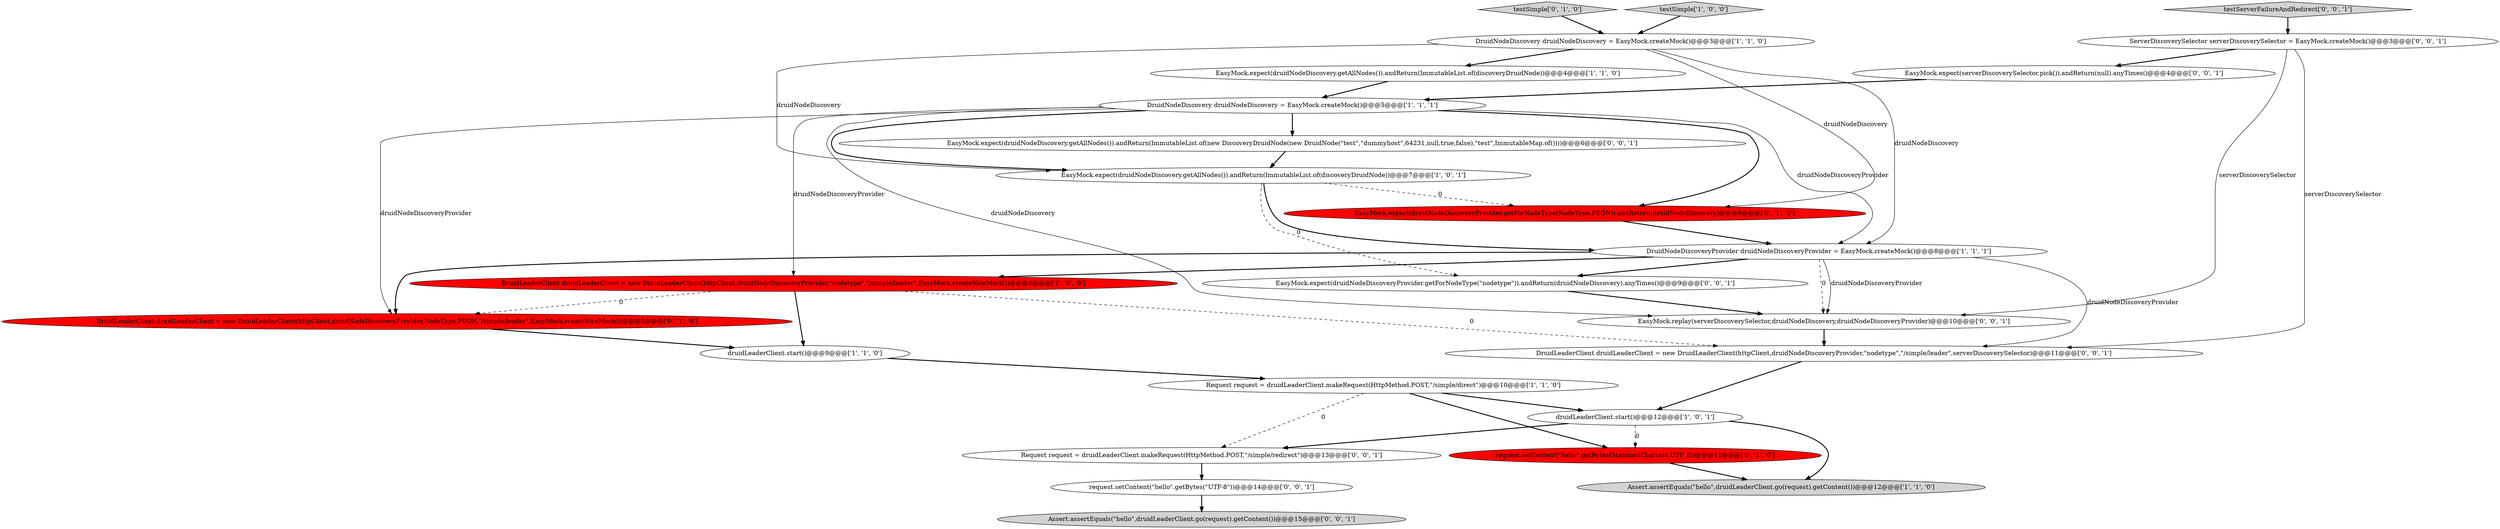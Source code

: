 digraph {
17 [style = filled, label = "Request request = druidLeaderClient.makeRequest(HttpMethod.POST,\"/simple/redirect\")@@@13@@@['0', '0', '1']", fillcolor = white, shape = ellipse image = "AAA0AAABBB3BBB"];
18 [style = filled, label = "EasyMock.expect(druidNodeDiscoveryProvider.getForNodeType(\"nodetype\")).andReturn(druidNodeDiscovery).anyTimes()@@@9@@@['0', '0', '1']", fillcolor = white, shape = ellipse image = "AAA0AAABBB3BBB"];
0 [style = filled, label = "Request request = druidLeaderClient.makeRequest(HttpMethod.POST,\"/simple/direct\")@@@10@@@['1', '1', '0']", fillcolor = white, shape = ellipse image = "AAA0AAABBB1BBB"];
14 [style = filled, label = "testSimple['0', '1', '0']", fillcolor = lightgray, shape = diamond image = "AAA0AAABBB2BBB"];
16 [style = filled, label = "request.setContent(\"hello\".getBytes(\"UTF-8\"))@@@14@@@['0', '0', '1']", fillcolor = white, shape = ellipse image = "AAA0AAABBB3BBB"];
13 [style = filled, label = "request.setContent(\"hello\".getBytes(StandardCharsets.UTF_8))@@@11@@@['0', '1', '0']", fillcolor = red, shape = ellipse image = "AAA1AAABBB2BBB"];
20 [style = filled, label = "EasyMock.expect(serverDiscoverySelector.pick()).andReturn(null).anyTimes()@@@4@@@['0', '0', '1']", fillcolor = white, shape = ellipse image = "AAA0AAABBB3BBB"];
8 [style = filled, label = "EasyMock.expect(druidNodeDiscovery.getAllNodes()).andReturn(ImmutableList.of(discoveryDruidNode))@@@7@@@['1', '0', '1']", fillcolor = white, shape = ellipse image = "AAA0AAABBB1BBB"];
3 [style = filled, label = "DruidNodeDiscovery druidNodeDiscovery = EasyMock.createMock()@@@3@@@['1', '1', '0']", fillcolor = white, shape = ellipse image = "AAA0AAABBB1BBB"];
9 [style = filled, label = "druidLeaderClient.start()@@@9@@@['1', '1', '0']", fillcolor = white, shape = ellipse image = "AAA0AAABBB1BBB"];
5 [style = filled, label = "Assert.assertEquals(\"hello\",druidLeaderClient.go(request).getContent())@@@12@@@['1', '1', '0']", fillcolor = lightgray, shape = ellipse image = "AAA0AAABBB1BBB"];
4 [style = filled, label = "druidLeaderClient.start()@@@12@@@['1', '0', '1']", fillcolor = white, shape = ellipse image = "AAA0AAABBB1BBB"];
23 [style = filled, label = "DruidLeaderClient druidLeaderClient = new DruidLeaderClient(httpClient,druidNodeDiscoveryProvider,\"nodetype\",\"/simple/leader\",serverDiscoverySelector)@@@11@@@['0', '0', '1']", fillcolor = white, shape = ellipse image = "AAA0AAABBB3BBB"];
1 [style = filled, label = "DruidNodeDiscoveryProvider druidNodeDiscoveryProvider = EasyMock.createMock()@@@8@@@['1', '1', '1']", fillcolor = white, shape = ellipse image = "AAA0AAABBB1BBB"];
11 [style = filled, label = "EasyMock.expect(druidNodeDiscoveryProvider.getForNodeType(NodeType.PEON)).andReturn(druidNodeDiscovery)@@@6@@@['0', '1', '0']", fillcolor = red, shape = ellipse image = "AAA1AAABBB2BBB"];
15 [style = filled, label = "testServerFailureAndRedirect['0', '0', '1']", fillcolor = lightgray, shape = diamond image = "AAA0AAABBB3BBB"];
6 [style = filled, label = "EasyMock.expect(druidNodeDiscovery.getAllNodes()).andReturn(ImmutableList.of(discoveryDruidNode))@@@4@@@['1', '1', '0']", fillcolor = white, shape = ellipse image = "AAA0AAABBB1BBB"];
22 [style = filled, label = "EasyMock.expect(druidNodeDiscovery.getAllNodes()).andReturn(ImmutableList.of(new DiscoveryDruidNode(new DruidNode(\"test\",\"dummyhost\",64231,null,true,false),\"test\",ImmutableMap.of())))@@@6@@@['0', '0', '1']", fillcolor = white, shape = ellipse image = "AAA0AAABBB3BBB"];
12 [style = filled, label = "DruidLeaderClient druidLeaderClient = new DruidLeaderClient(httpClient,druidNodeDiscoveryProvider,NodeType.PEON,\"/simple/leader\",EasyMock.createNiceMock())@@@8@@@['0', '1', '0']", fillcolor = red, shape = ellipse image = "AAA1AAABBB2BBB"];
2 [style = filled, label = "DruidLeaderClient druidLeaderClient = new DruidLeaderClient(httpClient,druidNodeDiscoveryProvider,\"nodetype\",\"/simple/leader\",EasyMock.createNiceMock())@@@8@@@['1', '0', '0']", fillcolor = red, shape = ellipse image = "AAA1AAABBB1BBB"];
19 [style = filled, label = "Assert.assertEquals(\"hello\",druidLeaderClient.go(request).getContent())@@@15@@@['0', '0', '1']", fillcolor = lightgray, shape = ellipse image = "AAA0AAABBB3BBB"];
21 [style = filled, label = "ServerDiscoverySelector serverDiscoverySelector = EasyMock.createMock()@@@3@@@['0', '0', '1']", fillcolor = white, shape = ellipse image = "AAA0AAABBB3BBB"];
7 [style = filled, label = "DruidNodeDiscovery druidNodeDiscovery = EasyMock.createMock()@@@5@@@['1', '1', '1']", fillcolor = white, shape = ellipse image = "AAA0AAABBB1BBB"];
10 [style = filled, label = "testSimple['1', '0', '0']", fillcolor = lightgray, shape = diamond image = "AAA0AAABBB1BBB"];
24 [style = filled, label = "EasyMock.replay(serverDiscoverySelector,druidNodeDiscovery,druidNodeDiscoveryProvider)@@@10@@@['0', '0', '1']", fillcolor = white, shape = ellipse image = "AAA0AAABBB3BBB"];
2->23 [style = dashed, label="0"];
14->3 [style = bold, label=""];
7->2 [style = solid, label="druidNodeDiscoveryProvider"];
18->24 [style = bold, label=""];
7->11 [style = bold, label=""];
9->0 [style = bold, label=""];
0->13 [style = bold, label=""];
4->17 [style = bold, label=""];
7->12 [style = solid, label="druidNodeDiscoveryProvider"];
7->24 [style = solid, label="druidNodeDiscovery"];
3->11 [style = solid, label="druidNodeDiscovery"];
11->1 [style = bold, label=""];
3->1 [style = solid, label="druidNodeDiscovery"];
15->21 [style = bold, label=""];
23->4 [style = bold, label=""];
3->6 [style = bold, label=""];
10->3 [style = bold, label=""];
1->18 [style = bold, label=""];
2->9 [style = bold, label=""];
7->1 [style = solid, label="druidNodeDiscoveryProvider"];
16->19 [style = bold, label=""];
7->8 [style = bold, label=""];
12->9 [style = bold, label=""];
0->17 [style = dashed, label="0"];
22->8 [style = bold, label=""];
8->1 [style = bold, label=""];
7->22 [style = bold, label=""];
21->24 [style = solid, label="serverDiscoverySelector"];
2->12 [style = dashed, label="0"];
3->8 [style = solid, label="druidNodeDiscovery"];
1->23 [style = solid, label="druidNodeDiscoveryProvider"];
21->20 [style = bold, label=""];
0->4 [style = bold, label=""];
1->24 [style = dashed, label="0"];
1->12 [style = bold, label=""];
13->5 [style = bold, label=""];
8->18 [style = dashed, label="0"];
1->2 [style = bold, label=""];
20->7 [style = bold, label=""];
6->7 [style = bold, label=""];
1->24 [style = solid, label="druidNodeDiscoveryProvider"];
8->11 [style = dashed, label="0"];
4->13 [style = dashed, label="0"];
21->23 [style = solid, label="serverDiscoverySelector"];
4->5 [style = bold, label=""];
17->16 [style = bold, label=""];
24->23 [style = bold, label=""];
}
